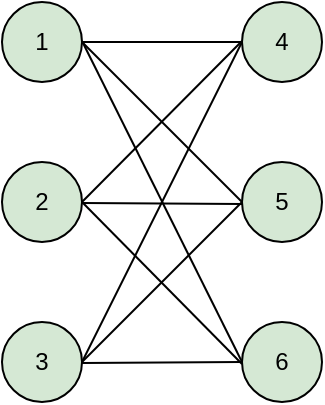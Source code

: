 <mxfile version="13.1.3" type="github" pages="11"><diagram id="ge9UZH23oCQKxEKieGzn" name="Page-1"><mxGraphModel dx="824" dy="476" grid="0" gridSize="10" guides="1" tooltips="1" connect="1" arrows="1" fold="1" page="1" pageScale="1" pageWidth="827" pageHeight="1169" math="0" shadow="0"><root><mxCell id="0"/><mxCell id="1" parent="0"/><mxCell id="XKs_4qRQsN1Vn36qn-0B-1" value="1" style="ellipse;whiteSpace=wrap;html=1;aspect=fixed;fillColor=#D5E8D4;" vertex="1" parent="1"><mxGeometry x="240" y="120" width="40" height="40" as="geometry"/></mxCell><mxCell id="XKs_4qRQsN1Vn36qn-0B-3" value="6" style="ellipse;whiteSpace=wrap;html=1;aspect=fixed;fillColor=#D5E8D4;" vertex="1" parent="1"><mxGeometry x="360" y="280" width="40" height="40" as="geometry"/></mxCell><mxCell id="XKs_4qRQsN1Vn36qn-0B-4" value="5" style="ellipse;whiteSpace=wrap;html=1;aspect=fixed;fillColor=#D5E8D4;" vertex="1" parent="1"><mxGeometry x="360" y="200" width="40" height="40" as="geometry"/></mxCell><mxCell id="XKs_4qRQsN1Vn36qn-0B-5" value="4" style="ellipse;whiteSpace=wrap;html=1;aspect=fixed;fillColor=#D5E8D4;" vertex="1" parent="1"><mxGeometry x="360" y="120" width="40" height="40" as="geometry"/></mxCell><mxCell id="XKs_4qRQsN1Vn36qn-0B-6" value="3" style="ellipse;whiteSpace=wrap;html=1;aspect=fixed;fillColor=#D5E8D4;" vertex="1" parent="1"><mxGeometry x="240" y="280" width="40" height="40" as="geometry"/></mxCell><mxCell id="XKs_4qRQsN1Vn36qn-0B-7" value="2" style="ellipse;whiteSpace=wrap;html=1;aspect=fixed;fillColor=#D5E8D4;" vertex="1" parent="1"><mxGeometry x="240" y="200" width="40" height="40" as="geometry"/></mxCell><mxCell id="XKs_4qRQsN1Vn36qn-0B-8" value="" style="endArrow=none;html=1;exitX=1;exitY=0.5;exitDx=0;exitDy=0;entryX=0;entryY=0.5;entryDx=0;entryDy=0;" edge="1" parent="1" source="XKs_4qRQsN1Vn36qn-0B-1" target="XKs_4qRQsN1Vn36qn-0B-5"><mxGeometry width="50" height="50" relative="1" as="geometry"><mxPoint x="380" y="250" as="sourcePoint"/><mxPoint x="430" y="200" as="targetPoint"/></mxGeometry></mxCell><mxCell id="XKs_4qRQsN1Vn36qn-0B-9" value="" style="endArrow=none;html=1;exitX=1;exitY=0.5;exitDx=0;exitDy=0;entryX=0;entryY=0.5;entryDx=0;entryDy=0;" edge="1" parent="1" source="XKs_4qRQsN1Vn36qn-0B-1" target="XKs_4qRQsN1Vn36qn-0B-4"><mxGeometry width="50" height="50" relative="1" as="geometry"><mxPoint x="290" y="150" as="sourcePoint"/><mxPoint x="370" y="150" as="targetPoint"/></mxGeometry></mxCell><mxCell id="XKs_4qRQsN1Vn36qn-0B-10" value="" style="endArrow=none;html=1;exitX=1;exitY=0.5;exitDx=0;exitDy=0;entryX=0;entryY=0.5;entryDx=0;entryDy=0;" edge="1" parent="1" target="XKs_4qRQsN1Vn36qn-0B-3"><mxGeometry width="50" height="50" relative="1" as="geometry"><mxPoint x="280" y="139.5" as="sourcePoint"/><mxPoint x="360" y="139.5" as="targetPoint"/></mxGeometry></mxCell><mxCell id="XKs_4qRQsN1Vn36qn-0B-11" value="" style="endArrow=none;html=1;exitX=1;exitY=0.5;exitDx=0;exitDy=0;entryX=0;entryY=0.5;entryDx=0;entryDy=0;" edge="1" parent="1" source="XKs_4qRQsN1Vn36qn-0B-7"><mxGeometry width="50" height="50" relative="1" as="geometry"><mxPoint x="280" y="139.5" as="sourcePoint"/><mxPoint x="360" y="139.5" as="targetPoint"/></mxGeometry></mxCell><mxCell id="XKs_4qRQsN1Vn36qn-0B-12" value="" style="endArrow=none;html=1;exitX=1;exitY=0.5;exitDx=0;exitDy=0;" edge="1" parent="1" source="XKs_4qRQsN1Vn36qn-0B-6"><mxGeometry width="50" height="50" relative="1" as="geometry"><mxPoint x="290" y="230" as="sourcePoint"/><mxPoint x="360" y="140" as="targetPoint"/></mxGeometry></mxCell><mxCell id="XKs_4qRQsN1Vn36qn-0B-13" value="" style="endArrow=none;html=1;exitX=1;exitY=0.5;exitDx=0;exitDy=0;" edge="1" parent="1"><mxGeometry width="50" height="50" relative="1" as="geometry"><mxPoint x="280" y="220.5" as="sourcePoint"/><mxPoint x="360" y="221" as="targetPoint"/></mxGeometry></mxCell><mxCell id="XKs_4qRQsN1Vn36qn-0B-14" value="" style="endArrow=none;html=1;exitX=1;exitY=0.5;exitDx=0;exitDy=0;entryX=0;entryY=0.5;entryDx=0;entryDy=0;" edge="1" parent="1" target="XKs_4qRQsN1Vn36qn-0B-3"><mxGeometry width="50" height="50" relative="1" as="geometry"><mxPoint x="280" y="300.5" as="sourcePoint"/><mxPoint x="360" y="220" as="targetPoint"/></mxGeometry></mxCell><mxCell id="XKs_4qRQsN1Vn36qn-0B-15" value="" style="endArrow=none;html=1;entryX=0;entryY=0.5;entryDx=0;entryDy=0;" edge="1" parent="1"><mxGeometry width="50" height="50" relative="1" as="geometry"><mxPoint x="360" y="301" as="sourcePoint"/><mxPoint x="280" y="220" as="targetPoint"/></mxGeometry></mxCell><mxCell id="XKs_4qRQsN1Vn36qn-0B-16" value="" style="endArrow=none;html=1;entryX=0;entryY=0.5;entryDx=0;entryDy=0;" edge="1" parent="1" target="XKs_4qRQsN1Vn36qn-0B-4"><mxGeometry width="50" height="50" relative="1" as="geometry"><mxPoint x="280" y="300" as="sourcePoint"/><mxPoint x="410" y="189.5" as="targetPoint"/></mxGeometry></mxCell></root></mxGraphModel></diagram><diagram id="y2ZulJi8P67Vh18_bD2c" name="Page-2"><mxGraphModel dx="824" dy="427" grid="0" gridSize="10" guides="1" tooltips="1" connect="1" arrows="1" fold="1" page="1" pageScale="1" pageWidth="827" pageHeight="1169" math="0" shadow="0"><root><mxCell id="UbiQ3JO1Ee3JRxKyv0zH-0"/><mxCell id="UbiQ3JO1Ee3JRxKyv0zH-1" parent="UbiQ3JO1Ee3JRxKyv0zH-0"/><mxCell id="UbiQ3JO1Ee3JRxKyv0zH-2" value="1" style="ellipse;whiteSpace=wrap;html=1;aspect=fixed;fillColor=#D5E8D4;" vertex="1" parent="UbiQ3JO1Ee3JRxKyv0zH-1"><mxGeometry x="280" y="160" width="40" height="40" as="geometry"/></mxCell><mxCell id="UbiQ3JO1Ee3JRxKyv0zH-3" value="4" style="ellipse;whiteSpace=wrap;html=1;aspect=fixed;fillColor=#D5E8D4;" vertex="1" parent="UbiQ3JO1Ee3JRxKyv0zH-1"><mxGeometry x="280" y="280" width="40" height="41" as="geometry"/></mxCell><mxCell id="UbiQ3JO1Ee3JRxKyv0zH-4" value="3" style="ellipse;whiteSpace=wrap;html=1;aspect=fixed;fillColor=#D5E8D4;" vertex="1" parent="UbiQ3JO1Ee3JRxKyv0zH-1"><mxGeometry x="440" y="280" width="40" height="40" as="geometry"/></mxCell><mxCell id="UbiQ3JO1Ee3JRxKyv0zH-5" value="2" style="ellipse;whiteSpace=wrap;html=1;aspect=fixed;fillColor=#D5E8D4;" vertex="1" parent="UbiQ3JO1Ee3JRxKyv0zH-1"><mxGeometry x="440" y="160" width="40" height="40" as="geometry"/></mxCell><mxCell id="UbiQ3JO1Ee3JRxKyv0zH-6" value="" style="endArrow=none;html=1;exitX=0.5;exitY=0;exitDx=0;exitDy=0;entryX=0.5;entryY=1;entryDx=0;entryDy=0;" edge="1" parent="UbiQ3JO1Ee3JRxKyv0zH-1" source="UbiQ3JO1Ee3JRxKyv0zH-4" target="UbiQ3JO1Ee3JRxKyv0zH-5"><mxGeometry width="50" height="50" relative="1" as="geometry"><mxPoint x="380" y="250" as="sourcePoint"/><mxPoint x="430" y="200" as="targetPoint"/></mxGeometry></mxCell><mxCell id="UbiQ3JO1Ee3JRxKyv0zH-7" value="" style="endArrow=none;html=1;exitX=0;exitY=0.5;exitDx=0;exitDy=0;entryX=0.5;entryY=1;entryDx=0;entryDy=0;" edge="1" parent="UbiQ3JO1Ee3JRxKyv0zH-1" source="UbiQ3JO1Ee3JRxKyv0zH-5"><mxGeometry width="50" height="50" relative="1" as="geometry"><mxPoint x="319" y="240" as="sourcePoint"/><mxPoint x="319" y="180" as="targetPoint"/></mxGeometry></mxCell><mxCell id="UbiQ3JO1Ee3JRxKyv0zH-8" value="" style="endArrow=none;html=1;exitX=0.5;exitY=0;exitDx=0;exitDy=0;entryX=0.5;entryY=1;entryDx=0;entryDy=0;" edge="1" parent="UbiQ3JO1Ee3JRxKyv0zH-1" source="UbiQ3JO1Ee3JRxKyv0zH-3"><mxGeometry width="50" height="50" relative="1" as="geometry"><mxPoint x="299.5" y="260" as="sourcePoint"/><mxPoint x="299.5" y="200" as="targetPoint"/></mxGeometry></mxCell><mxCell id="UbiQ3JO1Ee3JRxKyv0zH-9" value="" style="endArrow=none;html=1;exitX=0;exitY=0.5;exitDx=0;exitDy=0;entryX=1;entryY=0.5;entryDx=0;entryDy=0;" edge="1" parent="UbiQ3JO1Ee3JRxKyv0zH-1" source="UbiQ3JO1Ee3JRxKyv0zH-4" target="UbiQ3JO1Ee3JRxKyv0zH-3"><mxGeometry width="50" height="50" relative="1" as="geometry"><mxPoint x="320" y="330" as="sourcePoint"/><mxPoint x="320" y="270" as="targetPoint"/></mxGeometry></mxCell><mxCell id="UbiQ3JO1Ee3JRxKyv0zH-12" value="5" style="ellipse;whiteSpace=wrap;html=1;aspect=fixed;fillColor=#D5E8D4;" vertex="1" parent="UbiQ3JO1Ee3JRxKyv0zH-1"><mxGeometry x="360" y="220" width="40" height="40" as="geometry"/></mxCell><mxCell id="UbiQ3JO1Ee3JRxKyv0zH-13" value="" style="endArrow=none;html=1;exitX=0;exitY=0;exitDx=0;exitDy=0;entryX=1;entryY=1;entryDx=0;entryDy=0;" edge="1" parent="UbiQ3JO1Ee3JRxKyv0zH-1" source="UbiQ3JO1Ee3JRxKyv0zH-4" target="UbiQ3JO1Ee3JRxKyv0zH-12"><mxGeometry width="50" height="50" relative="1" as="geometry"><mxPoint x="420.5" y="340" as="sourcePoint"/><mxPoint x="420" y="260" as="targetPoint"/></mxGeometry></mxCell><mxCell id="UbiQ3JO1Ee3JRxKyv0zH-14" value="" style="endArrow=none;html=1;entryX=0;entryY=1;entryDx=0;entryDy=0;exitX=1;exitY=0;exitDx=0;exitDy=0;" edge="1" parent="UbiQ3JO1Ee3JRxKyv0zH-1" source="UbiQ3JO1Ee3JRxKyv0zH-3" target="UbiQ3JO1Ee3JRxKyv0zH-12"><mxGeometry width="50" height="50" relative="1" as="geometry"><mxPoint x="340" y="301" as="sourcePoint"/><mxPoint x="360" y="290" as="targetPoint"/></mxGeometry></mxCell><mxCell id="UbiQ3JO1Ee3JRxKyv0zH-15" value="" style="endArrow=none;html=1;exitX=1;exitY=0;exitDx=0;exitDy=0;entryX=0;entryY=1;entryDx=0;entryDy=0;" edge="1" parent="UbiQ3JO1Ee3JRxKyv0zH-1" source="UbiQ3JO1Ee3JRxKyv0zH-12" target="UbiQ3JO1Ee3JRxKyv0zH-5"><mxGeometry width="50" height="50" relative="1" as="geometry"><mxPoint x="388.456" y="220.004" as="sourcePoint"/><mxPoint x="439.998" y="187.962" as="targetPoint"/></mxGeometry></mxCell></root></mxGraphModel></diagram><diagram id="jfx-JG7y1E0jGKIR0rG_" name="Page-3"><mxGraphModel dx="824" dy="427" grid="0" gridSize="10" guides="1" tooltips="1" connect="1" arrows="1" fold="1" page="1" pageScale="1" pageWidth="827" pageHeight="1169" math="0" shadow="0"><root><mxCell id="jyjaO3QecvMHb6C65J8E-0"/><mxCell id="jyjaO3QecvMHb6C65J8E-1" parent="jyjaO3QecvMHb6C65J8E-0"/><mxCell id="jyjaO3QecvMHb6C65J8E-2" value="2" style="ellipse;whiteSpace=wrap;html=1;aspect=fixed;fillColor=#D5E8D4;" vertex="1" parent="jyjaO3QecvMHb6C65J8E-1"><mxGeometry x="240" y="120" width="40" height="40" as="geometry"/></mxCell><mxCell id="jyjaO3QecvMHb6C65J8E-3" value="1" style="ellipse;whiteSpace=wrap;html=1;aspect=fixed;fillColor=#D5E8D4;" vertex="1" parent="jyjaO3QecvMHb6C65J8E-1"><mxGeometry x="140" y="200" width="40" height="40" as="geometry"/></mxCell><mxCell id="jyjaO3QecvMHb6C65J8E-4" value="3" style="ellipse;whiteSpace=wrap;html=1;aspect=fixed;fillColor=#D5E8D4;" vertex="1" parent="jyjaO3QecvMHb6C65J8E-1"><mxGeometry x="380" y="120" width="40" height="40" as="geometry"/></mxCell><mxCell id="jyjaO3QecvMHb6C65J8E-5" value="4" style="ellipse;whiteSpace=wrap;html=1;aspect=fixed;fillColor=#D5E8D4;" vertex="1" parent="jyjaO3QecvMHb6C65J8E-1"><mxGeometry x="480" y="200" width="40" height="40" as="geometry"/></mxCell><mxCell id="jyjaO3QecvMHb6C65J8E-6" value="5" style="ellipse;whiteSpace=wrap;html=1;aspect=fixed;fillColor=#D5E8D4;" vertex="1" parent="jyjaO3QecvMHb6C65J8E-1"><mxGeometry x="380" y="280" width="40" height="40" as="geometry"/></mxCell><mxCell id="jyjaO3QecvMHb6C65J8E-7" value="6" style="ellipse;whiteSpace=wrap;html=1;aspect=fixed;fillColor=#D5E8D4;" vertex="1" parent="jyjaO3QecvMHb6C65J8E-1"><mxGeometry x="240" y="280" width="40" height="40" as="geometry"/></mxCell><mxCell id="jyjaO3QecvMHb6C65J8E-9" value="" style="endArrow=none;html=1;entryX=0;entryY=1;entryDx=0;entryDy=0;exitX=1;exitY=0.5;exitDx=0;exitDy=0;" edge="1" parent="jyjaO3QecvMHb6C65J8E-1" source="jyjaO3QecvMHb6C65J8E-3" target="jyjaO3QecvMHb6C65J8E-2"><mxGeometry width="50" height="50" relative="1" as="geometry"><mxPoint x="190" y="210" as="sourcePoint"/><mxPoint x="430" y="200" as="targetPoint"/></mxGeometry></mxCell><mxCell id="jyjaO3QecvMHb6C65J8E-10" value="" style="endArrow=none;html=1;exitX=1;exitY=0;exitDx=0;exitDy=0;entryX=0;entryY=0.5;entryDx=0;entryDy=0;" edge="1" parent="jyjaO3QecvMHb6C65J8E-1" source="jyjaO3QecvMHb6C65J8E-6" target="jyjaO3QecvMHb6C65J8E-5"><mxGeometry width="50" height="50" relative="1" as="geometry"><mxPoint x="420" y="234" as="sourcePoint"/><mxPoint x="450" y="228" as="targetPoint"/></mxGeometry></mxCell><mxCell id="jyjaO3QecvMHb6C65J8E-11" value="" style="endArrow=none;html=1;exitX=1;exitY=0.5;exitDx=0;exitDy=0;entryX=0;entryY=0.5;entryDx=0;entryDy=0;" edge="1" parent="jyjaO3QecvMHb6C65J8E-1" source="jyjaO3QecvMHb6C65J8E-3" target="jyjaO3QecvMHb6C65J8E-6"><mxGeometry width="50" height="50" relative="1" as="geometry"><mxPoint x="194.142" y="225.858" as="sourcePoint"/><mxPoint x="265.858" y="174.142" as="targetPoint"/></mxGeometry></mxCell><mxCell id="jyjaO3QecvMHb6C65J8E-12" value="" style="endArrow=none;html=1;exitX=1;exitY=0.5;exitDx=0;exitDy=0;entryX=0;entryY=0.5;entryDx=0;entryDy=0;" edge="1" parent="jyjaO3QecvMHb6C65J8E-1" source="jyjaO3QecvMHb6C65J8E-3" target="jyjaO3QecvMHb6C65J8E-4"><mxGeometry width="50" height="50" relative="1" as="geometry"><mxPoint x="204.142" y="235.858" as="sourcePoint"/><mxPoint x="275.858" y="184.142" as="targetPoint"/></mxGeometry></mxCell><mxCell id="jyjaO3QecvMHb6C65J8E-13" value="" style="endArrow=none;html=1;exitX=1;exitY=0.5;exitDx=0;exitDy=0;entryX=0;entryY=0;entryDx=0;entryDy=0;curved=1;" edge="1" parent="jyjaO3QecvMHb6C65J8E-1" source="jyjaO3QecvMHb6C65J8E-3" target="jyjaO3QecvMHb6C65J8E-7"><mxGeometry width="50" height="50" relative="1" as="geometry"><mxPoint x="190" y="230" as="sourcePoint"/><mxPoint x="390" y="310" as="targetPoint"/></mxGeometry></mxCell><mxCell id="jyjaO3QecvMHb6C65J8E-14" value="" style="endArrow=none;html=1;exitX=1;exitY=0.5;exitDx=0;exitDy=0;entryX=0;entryY=0.5;entryDx=0;entryDy=0;" edge="1" parent="jyjaO3QecvMHb6C65J8E-1" source="jyjaO3QecvMHb6C65J8E-2" target="jyjaO3QecvMHb6C65J8E-4"><mxGeometry width="50" height="50" relative="1" as="geometry"><mxPoint x="200" y="240" as="sourcePoint"/><mxPoint x="400" y="320" as="targetPoint"/></mxGeometry></mxCell><mxCell id="jyjaO3QecvMHb6C65J8E-15" value="" style="endArrow=none;html=1;exitX=1;exitY=0.5;exitDx=0;exitDy=0;entryX=0;entryY=0.5;entryDx=0;entryDy=0;" edge="1" parent="jyjaO3QecvMHb6C65J8E-1"><mxGeometry width="50" height="50" relative="1" as="geometry"><mxPoint x="280" y="299.5" as="sourcePoint"/><mxPoint x="380" y="299.5" as="targetPoint"/></mxGeometry></mxCell><mxCell id="jyjaO3QecvMHb6C65J8E-16" value="" style="endArrow=none;html=1;exitX=1;exitY=1;exitDx=0;exitDy=0;" edge="1" parent="jyjaO3QecvMHb6C65J8E-1" source="jyjaO3QecvMHb6C65J8E-4"><mxGeometry width="50" height="50" relative="1" as="geometry"><mxPoint x="410" y="240" as="sourcePoint"/><mxPoint x="480" y="220" as="targetPoint"/></mxGeometry></mxCell></root></mxGraphModel></diagram><diagram id="6rlChFnlff64bFwMs2Or" name="Page-4"><mxGraphModel dx="824" dy="427" grid="0" gridSize="10" guides="1" tooltips="1" connect="1" arrows="1" fold="1" page="1" pageScale="1" pageWidth="827" pageHeight="1169" math="0" shadow="0"><root><mxCell id="4b6pl3_dtxkzbVSp6Xm8-0"/><mxCell id="4b6pl3_dtxkzbVSp6Xm8-1" parent="4b6pl3_dtxkzbVSp6Xm8-0"/><mxCell id="QFk4V04z_aFbEQYakA1u-0" value="1" style="ellipse;whiteSpace=wrap;html=1;aspect=fixed;fillColor=#D5E8D4;" vertex="1" parent="4b6pl3_dtxkzbVSp6Xm8-1"><mxGeometry x="240" y="160" width="40" height="40" as="geometry"/></mxCell><mxCell id="QFk4V04z_aFbEQYakA1u-1" value="4" style="ellipse;whiteSpace=wrap;html=1;aspect=fixed;fillColor=#D5E8D4;" vertex="1" parent="4b6pl3_dtxkzbVSp6Xm8-1"><mxGeometry x="400" y="320" width="40" height="40" as="geometry"/></mxCell><mxCell id="QFk4V04z_aFbEQYakA1u-2" value="3" style="ellipse;whiteSpace=wrap;html=1;aspect=fixed;fillColor=#D5E8D4;" vertex="1" parent="4b6pl3_dtxkzbVSp6Xm8-1"><mxGeometry x="540" y="240" width="40" height="40" as="geometry"/></mxCell><mxCell id="QFk4V04z_aFbEQYakA1u-3" value="2" style="ellipse;whiteSpace=wrap;html=1;aspect=fixed;fillColor=#D5E8D4;" vertex="1" parent="4b6pl3_dtxkzbVSp6Xm8-1"><mxGeometry x="400" y="80" width="40" height="40" as="geometry"/></mxCell><mxCell id="QFk4V04z_aFbEQYakA1u-4" value="5" style="ellipse;whiteSpace=wrap;html=1;aspect=fixed;fillColor=#D5E8D4;" vertex="1" parent="4b6pl3_dtxkzbVSp6Xm8-1"><mxGeometry x="240" y="320" width="40" height="40" as="geometry"/></mxCell><mxCell id="QFk4V04z_aFbEQYakA1u-5" value="6" style="ellipse;whiteSpace=wrap;html=1;aspect=fixed;fillColor=#D5E8D4;" vertex="1" parent="4b6pl3_dtxkzbVSp6Xm8-1"><mxGeometry x="240" y="240" width="40" height="40" as="geometry"/></mxCell><mxCell id="QFk4V04z_aFbEQYakA1u-6" value="" style="endArrow=none;html=1;strokeWidth=1;exitX=1;exitY=0;exitDx=0;exitDy=0;entryX=0;entryY=0.5;entryDx=0;entryDy=0;" edge="1" parent="4b6pl3_dtxkzbVSp6Xm8-1" source="QFk4V04z_aFbEQYakA1u-0" target="QFk4V04z_aFbEQYakA1u-3"><mxGeometry width="50" height="50" relative="1" as="geometry"><mxPoint x="380" y="270" as="sourcePoint"/><mxPoint x="430" y="220" as="targetPoint"/></mxGeometry></mxCell><mxCell id="QFk4V04z_aFbEQYakA1u-7" value="" style="endArrow=none;html=1;strokeWidth=1;exitX=0.5;exitY=0;exitDx=0;exitDy=0;entryX=0.5;entryY=1;entryDx=0;entryDy=0;" edge="1" parent="4b6pl3_dtxkzbVSp6Xm8-1" source="QFk4V04z_aFbEQYakA1u-5" target="QFk4V04z_aFbEQYakA1u-0"><mxGeometry width="50" height="50" relative="1" as="geometry"><mxPoint x="270.002" y="225.858" as="sourcePoint"/><mxPoint x="395.86" y="160" as="targetPoint"/></mxGeometry></mxCell><mxCell id="QFk4V04z_aFbEQYakA1u-8" value="" style="endArrow=none;html=1;strokeWidth=1;exitX=1;exitY=0.5;exitDx=0;exitDy=0;entryX=0;entryY=0;entryDx=0;entryDy=0;" edge="1" parent="4b6pl3_dtxkzbVSp6Xm8-1" source="QFk4V04z_aFbEQYakA1u-5" target="QFk4V04z_aFbEQYakA1u-1"><mxGeometry width="50" height="50" relative="1" as="geometry"><mxPoint x="260.002" y="265.858" as="sourcePoint"/><mxPoint x="385.86" y="200" as="targetPoint"/></mxGeometry></mxCell><mxCell id="QFk4V04z_aFbEQYakA1u-9" value="" style="endArrow=none;html=1;strokeWidth=1;entryX=0;entryY=0.5;entryDx=0;entryDy=0;" edge="1" parent="4b6pl3_dtxkzbVSp6Xm8-1" target="QFk4V04z_aFbEQYakA1u-2"><mxGeometry width="50" height="50" relative="1" as="geometry"><mxPoint x="280" y="260" as="sourcePoint"/><mxPoint x="395.86" y="190" as="targetPoint"/></mxGeometry></mxCell><mxCell id="QFk4V04z_aFbEQYakA1u-10" value="" style="endArrow=none;html=1;strokeWidth=1;exitX=1;exitY=0.5;exitDx=0;exitDy=0;entryX=0;entryY=1;entryDx=0;entryDy=0;" edge="1" parent="4b6pl3_dtxkzbVSp6Xm8-1" source="QFk4V04z_aFbEQYakA1u-1" target="QFk4V04z_aFbEQYakA1u-2"><mxGeometry width="50" height="50" relative="1" as="geometry"><mxPoint x="390.002" y="319.998" as="sourcePoint"/><mxPoint x="515.86" y="254.14" as="targetPoint"/></mxGeometry></mxCell><mxCell id="QFk4V04z_aFbEQYakA1u-11" value="" style="endArrow=none;html=1;strokeWidth=1;exitX=0;exitY=0;exitDx=0;exitDy=0;entryX=1;entryY=0.5;entryDx=0;entryDy=0;" edge="1" parent="4b6pl3_dtxkzbVSp6Xm8-1" source="QFk4V04z_aFbEQYakA1u-2" target="QFk4V04z_aFbEQYakA1u-3"><mxGeometry width="50" height="50" relative="1" as="geometry"><mxPoint x="324.142" y="215.858" as="sourcePoint"/><mxPoint x="450" y="150" as="targetPoint"/></mxGeometry></mxCell><mxCell id="QFk4V04z_aFbEQYakA1u-12" value="" style="endArrow=none;html=1;strokeWidth=1;exitX=1;exitY=0.5;exitDx=0;exitDy=0;entryX=0;entryY=0.5;entryDx=0;entryDy=0;" edge="1" parent="4b6pl3_dtxkzbVSp6Xm8-1" source="QFk4V04z_aFbEQYakA1u-4" target="QFk4V04z_aFbEQYakA1u-1"><mxGeometry width="50" height="50" relative="1" as="geometry"><mxPoint x="334.142" y="225.858" as="sourcePoint"/><mxPoint x="460" y="160" as="targetPoint"/></mxGeometry></mxCell><mxCell id="jNClJW8QIyzaD7RN0ISb-0" value="" style="endArrow=none;html=1;strokeWidth=1;exitX=0.5;exitY=0;exitDx=0;exitDy=0;" edge="1" parent="4b6pl3_dtxkzbVSp6Xm8-1" source="QFk4V04z_aFbEQYakA1u-4"><mxGeometry width="50" height="50" relative="1" as="geometry"><mxPoint x="270" y="250" as="sourcePoint"/><mxPoint x="260" y="280" as="targetPoint"/></mxGeometry></mxCell><mxCell id="jNClJW8QIyzaD7RN0ISb-1" value="" style="endArrow=none;html=1;strokeWidth=1;entryX=1;entryY=0.5;entryDx=0;entryDy=0;" edge="1" parent="4b6pl3_dtxkzbVSp6Xm8-1" target="QFk4V04z_aFbEQYakA1u-0"><mxGeometry width="50" height="50" relative="1" as="geometry"><mxPoint x="540" y="260" as="sourcePoint"/><mxPoint x="280" y="220" as="targetPoint"/></mxGeometry></mxCell><mxCell id="jNClJW8QIyzaD7RN0ISb-2" value="" style="endArrow=none;html=1;strokeWidth=1;exitX=0.5;exitY=0;exitDx=0;exitDy=0;entryX=0.5;entryY=1;entryDx=0;entryDy=0;" edge="1" parent="4b6pl3_dtxkzbVSp6Xm8-1" source="QFk4V04z_aFbEQYakA1u-1" target="QFk4V04z_aFbEQYakA1u-3"><mxGeometry width="50" height="50" relative="1" as="geometry"><mxPoint x="290" y="270" as="sourcePoint"/><mxPoint x="290" y="230" as="targetPoint"/></mxGeometry></mxCell></root></mxGraphModel></diagram><diagram id="jVCRsdg_EPAxsSbdYXcE" name="Page-5"><mxGraphModel dx="824" dy="427" grid="0" gridSize="10" guides="1" tooltips="1" connect="1" arrows="1" fold="1" page="1" pageScale="1" pageWidth="827" pageHeight="1169" math="0" shadow="0"><root><mxCell id="9fVRZ6iJObo-SUtukFun-0"/><mxCell id="9fVRZ6iJObo-SUtukFun-1" parent="9fVRZ6iJObo-SUtukFun-0"/><mxCell id="9fVRZ6iJObo-SUtukFun-2" value="6" style="ellipse;whiteSpace=wrap;html=1;aspect=fixed;fillColor=#D5E8D4;" vertex="1" parent="9fVRZ6iJObo-SUtukFun-1"><mxGeometry x="380" y="120" width="40" height="40" as="geometry"/></mxCell><mxCell id="9fVRZ6iJObo-SUtukFun-3" value="10" style="ellipse;whiteSpace=wrap;html=1;aspect=fixed;fillColor=#D5E8D4;" vertex="1" parent="9fVRZ6iJObo-SUtukFun-1"><mxGeometry x="280" y="190" width="40" height="40" as="geometry"/></mxCell><mxCell id="9fVRZ6iJObo-SUtukFun-4" value="7" style="ellipse;whiteSpace=wrap;html=1;aspect=fixed;fillColor=#D5E8D4;" vertex="1" parent="9fVRZ6iJObo-SUtukFun-1"><mxGeometry x="480" y="190" width="40" height="40" as="geometry"/></mxCell><mxCell id="9fVRZ6iJObo-SUtukFun-5" value="8" style="ellipse;whiteSpace=wrap;html=1;aspect=fixed;fillColor=#D5E8D4;" vertex="1" parent="9fVRZ6iJObo-SUtukFun-1"><mxGeometry x="440" y="280" width="40" height="40" as="geometry"/></mxCell><mxCell id="9fVRZ6iJObo-SUtukFun-6" value="9" style="ellipse;whiteSpace=wrap;html=1;aspect=fixed;fillColor=#D5E8D4;" vertex="1" parent="9fVRZ6iJObo-SUtukFun-1"><mxGeometry x="320" y="280" width="40" height="40" as="geometry"/></mxCell><mxCell id="9fVRZ6iJObo-SUtukFun-7" value="3" style="ellipse;whiteSpace=wrap;html=1;aspect=fixed;fillColor=#D5E8D4;" vertex="1" parent="9fVRZ6iJObo-SUtukFun-1"><mxGeometry x="520" y="360" width="40" height="40" as="geometry"/></mxCell><mxCell id="9fVRZ6iJObo-SUtukFun-8" value="4" style="ellipse;whiteSpace=wrap;html=1;aspect=fixed;fillColor=#D5E8D4;" vertex="1" parent="9fVRZ6iJObo-SUtukFun-1"><mxGeometry x="240" y="360" width="40" height="40" as="geometry"/></mxCell><mxCell id="9fVRZ6iJObo-SUtukFun-9" value="5" style="ellipse;whiteSpace=wrap;html=1;aspect=fixed;fillColor=#D5E8D4;" vertex="1" parent="9fVRZ6iJObo-SUtukFun-1"><mxGeometry x="160" y="160" width="40" height="40" as="geometry"/></mxCell><mxCell id="9fVRZ6iJObo-SUtukFun-10" value="2" style="ellipse;whiteSpace=wrap;html=1;aspect=fixed;fillColor=#D5E8D4;" vertex="1" parent="9fVRZ6iJObo-SUtukFun-1"><mxGeometry x="600" y="160" width="40" height="40" as="geometry"/></mxCell><mxCell id="9fVRZ6iJObo-SUtukFun-11" value="1" style="ellipse;whiteSpace=wrap;html=1;aspect=fixed;fillColor=#D5E8D4;" vertex="1" parent="9fVRZ6iJObo-SUtukFun-1"><mxGeometry x="380" y="20" width="40" height="40" as="geometry"/></mxCell><mxCell id="9fVRZ6iJObo-SUtukFun-12" value="" style="endArrow=none;html=1;strokeWidth=1;entryX=0.5;entryY=1;entryDx=0;entryDy=0;exitX=0.5;exitY=0;exitDx=0;exitDy=0;" edge="1" parent="9fVRZ6iJObo-SUtukFun-1" source="9fVRZ6iJObo-SUtukFun-6" target="9fVRZ6iJObo-SUtukFun-2"><mxGeometry width="50" height="50" relative="1" as="geometry"><mxPoint x="400" y="250" as="sourcePoint"/><mxPoint x="450" y="200" as="targetPoint"/></mxGeometry></mxCell><mxCell id="9fVRZ6iJObo-SUtukFun-13" value="" style="endArrow=none;html=1;strokeWidth=1;entryX=0.5;entryY=1;entryDx=0;entryDy=0;exitX=0.5;exitY=0;exitDx=0;exitDy=0;" edge="1" parent="9fVRZ6iJObo-SUtukFun-1" source="9fVRZ6iJObo-SUtukFun-5" target="9fVRZ6iJObo-SUtukFun-2"><mxGeometry width="50" height="50" relative="1" as="geometry"><mxPoint x="357" y="292" as="sourcePoint"/><mxPoint x="410" y="170" as="targetPoint"/></mxGeometry></mxCell><mxCell id="9fVRZ6iJObo-SUtukFun-14" value="" style="endArrow=none;html=1;strokeWidth=1;entryX=0.5;entryY=0;entryDx=0;entryDy=0;exitX=1;exitY=0.5;exitDx=0;exitDy=0;" edge="1" parent="9fVRZ6iJObo-SUtukFun-1" source="9fVRZ6iJObo-SUtukFun-3" target="9fVRZ6iJObo-SUtukFun-5"><mxGeometry width="50" height="50" relative="1" as="geometry"><mxPoint x="367" y="302" as="sourcePoint"/><mxPoint x="420" y="180" as="targetPoint"/></mxGeometry></mxCell><mxCell id="9fVRZ6iJObo-SUtukFun-15" value="" style="endArrow=none;html=1;strokeWidth=1;exitX=0;exitY=0.5;exitDx=0;exitDy=0;" edge="1" parent="9fVRZ6iJObo-SUtukFun-1" source="9fVRZ6iJObo-SUtukFun-4"><mxGeometry width="50" height="50" relative="1" as="geometry"><mxPoint x="377" y="312" as="sourcePoint"/><mxPoint x="320" y="210" as="targetPoint"/></mxGeometry></mxCell><mxCell id="9fVRZ6iJObo-SUtukFun-16" value="" style="endArrow=none;html=1;strokeWidth=1;" edge="1" parent="9fVRZ6iJObo-SUtukFun-1"><mxGeometry width="50" height="50" relative="1" as="geometry"><mxPoint x="340" y="280" as="sourcePoint"/><mxPoint x="480" y="210" as="targetPoint"/></mxGeometry></mxCell><mxCell id="9fVRZ6iJObo-SUtukFun-17" value="" style="endArrow=none;html=1;strokeWidth=1;entryX=1;entryY=0.5;entryDx=0;entryDy=0;exitX=0;exitY=0.5;exitDx=0;exitDy=0;" edge="1" parent="9fVRZ6iJObo-SUtukFun-1" source="9fVRZ6iJObo-SUtukFun-10" target="9fVRZ6iJObo-SUtukFun-4"><mxGeometry width="50" height="50" relative="1" as="geometry"><mxPoint x="397" y="332" as="sourcePoint"/><mxPoint x="450" y="210" as="targetPoint"/></mxGeometry></mxCell><mxCell id="9fVRZ6iJObo-SUtukFun-18" value="" style="endArrow=none;html=1;strokeWidth=1;entryX=1;entryY=1;entryDx=0;entryDy=0;exitX=0;exitY=0;exitDx=0;exitDy=0;" edge="1" parent="9fVRZ6iJObo-SUtukFun-1" source="9fVRZ6iJObo-SUtukFun-7" target="9fVRZ6iJObo-SUtukFun-5"><mxGeometry width="50" height="50" relative="1" as="geometry"><mxPoint x="610" y="190" as="sourcePoint"/><mxPoint x="530" y="220" as="targetPoint"/></mxGeometry></mxCell><mxCell id="9fVRZ6iJObo-SUtukFun-19" value="" style="endArrow=none;html=1;strokeWidth=1;entryX=0;entryY=1;entryDx=0;entryDy=0;exitX=1;exitY=0;exitDx=0;exitDy=0;" edge="1" parent="9fVRZ6iJObo-SUtukFun-1" source="9fVRZ6iJObo-SUtukFun-8" target="9fVRZ6iJObo-SUtukFun-6"><mxGeometry width="50" height="50" relative="1" as="geometry"><mxPoint x="620" y="200" as="sourcePoint"/><mxPoint x="540" y="230" as="targetPoint"/></mxGeometry></mxCell><mxCell id="9fVRZ6iJObo-SUtukFun-20" value="" style="endArrow=none;html=1;strokeWidth=1;exitX=0.5;exitY=1;exitDx=0;exitDy=0;" edge="1" parent="9fVRZ6iJObo-SUtukFun-1" source="9fVRZ6iJObo-SUtukFun-10"><mxGeometry width="50" height="50" relative="1" as="geometry"><mxPoint x="630" y="210" as="sourcePoint"/><mxPoint x="540" y="360" as="targetPoint"/></mxGeometry></mxCell><mxCell id="9fVRZ6iJObo-SUtukFun-21" value="" style="endArrow=none;html=1;strokeWidth=1;entryX=0;entryY=0.5;entryDx=0;entryDy=0;exitX=1;exitY=0.5;exitDx=0;exitDy=0;" edge="1" parent="9fVRZ6iJObo-SUtukFun-1" source="9fVRZ6iJObo-SUtukFun-8" target="9fVRZ6iJObo-SUtukFun-7"><mxGeometry width="50" height="50" relative="1" as="geometry"><mxPoint x="640" y="220" as="sourcePoint"/><mxPoint x="560" y="250" as="targetPoint"/></mxGeometry></mxCell><mxCell id="9fVRZ6iJObo-SUtukFun-22" value="" style="endArrow=none;html=1;strokeWidth=1;entryX=1;entryY=1;entryDx=0;entryDy=0;exitX=0;exitY=0;exitDx=0;exitDy=0;" edge="1" parent="9fVRZ6iJObo-SUtukFun-1" source="9fVRZ6iJObo-SUtukFun-8" target="9fVRZ6iJObo-SUtukFun-9"><mxGeometry width="50" height="50" relative="1" as="geometry"><mxPoint x="650" y="230" as="sourcePoint"/><mxPoint x="570" y="260" as="targetPoint"/></mxGeometry></mxCell><mxCell id="9fVRZ6iJObo-SUtukFun-23" value="" style="endArrow=none;html=1;strokeWidth=1;entryX=1;entryY=1;entryDx=0;entryDy=0;exitX=0;exitY=0;exitDx=0;exitDy=0;" edge="1" parent="9fVRZ6iJObo-SUtukFun-1" source="9fVRZ6iJObo-SUtukFun-10" target="9fVRZ6iJObo-SUtukFun-11"><mxGeometry width="50" height="50" relative="1" as="geometry"><mxPoint x="660" y="240" as="sourcePoint"/><mxPoint x="580" y="270" as="targetPoint"/></mxGeometry></mxCell><mxCell id="9fVRZ6iJObo-SUtukFun-24" value="" style="endArrow=none;html=1;strokeWidth=1;entryX=0;entryY=1;entryDx=0;entryDy=0;exitX=1;exitY=0;exitDx=0;exitDy=0;" edge="1" parent="9fVRZ6iJObo-SUtukFun-1" source="9fVRZ6iJObo-SUtukFun-9" target="9fVRZ6iJObo-SUtukFun-11"><mxGeometry width="50" height="50" relative="1" as="geometry"><mxPoint x="615.858" y="175.858" as="sourcePoint"/><mxPoint x="424.142" y="64.142" as="targetPoint"/></mxGeometry></mxCell><mxCell id="9fVRZ6iJObo-SUtukFun-25" value="" style="endArrow=none;html=1;strokeWidth=1;exitX=0.5;exitY=0;exitDx=0;exitDy=0;" edge="1" parent="9fVRZ6iJObo-SUtukFun-1" source="9fVRZ6iJObo-SUtukFun-2"><mxGeometry width="50" height="50" relative="1" as="geometry"><mxPoint x="581.718" y="171.718" as="sourcePoint"/><mxPoint x="400" y="60" as="targetPoint"/></mxGeometry></mxCell><mxCell id="9fVRZ6iJObo-SUtukFun-26" value="" style="endArrow=none;html=1;strokeWidth=1;entryX=0;entryY=0.5;entryDx=0;entryDy=0;exitX=1;exitY=0.5;exitDx=0;exitDy=0;" edge="1" parent="9fVRZ6iJObo-SUtukFun-1" source="9fVRZ6iJObo-SUtukFun-9" target="9fVRZ6iJObo-SUtukFun-3"><mxGeometry width="50" height="50" relative="1" as="geometry"><mxPoint x="250" y="250" as="sourcePoint"/><mxPoint x="444.142" y="84.142" as="targetPoint"/></mxGeometry></mxCell></root></mxGraphModel></diagram><diagram id="u81wH_sdgMfiL3-OTmFe" name="Page-6"><mxGraphModel dx="824" dy="427" grid="0" gridSize="10" guides="1" tooltips="1" connect="1" arrows="1" fold="1" page="1" pageScale="1" pageWidth="827" pageHeight="1169" math="0" shadow="0"><root><mxCell id="9pWLZzQ8lnmtG03yfIkF-0"/><mxCell id="9pWLZzQ8lnmtG03yfIkF-1" parent="9pWLZzQ8lnmtG03yfIkF-0"/><mxCell id="6ixY3NNBUxom1M2w0YE0-0" value="1" style="ellipse;whiteSpace=wrap;html=1;aspect=fixed;fillColor=#D5E8D4;" vertex="1" parent="9pWLZzQ8lnmtG03yfIkF-1"><mxGeometry x="420" y="40" width="40" height="40" as="geometry"/></mxCell><mxCell id="6ixY3NNBUxom1M2w0YE0-1" value="7" style="ellipse;whiteSpace=wrap;html=1;aspect=fixed;fillColor=#D5E8D4;" vertex="1" parent="9pWLZzQ8lnmtG03yfIkF-1"><mxGeometry x="460" y="160" width="40" height="40" as="geometry"/></mxCell><mxCell id="6ixY3NNBUxom1M2w0YE0-2" value="6" style="ellipse;whiteSpace=wrap;html=1;aspect=fixed;fillColor=#D5E8D4;" vertex="1" parent="9pWLZzQ8lnmtG03yfIkF-1"><mxGeometry x="380" y="160" width="40" height="40" as="geometry"/></mxCell><mxCell id="6ixY3NNBUxom1M2w0YE0-3" value="3" style="ellipse;whiteSpace=wrap;html=1;aspect=fixed;fillColor=#D5E8D4;" vertex="1" parent="9pWLZzQ8lnmtG03yfIkF-1"><mxGeometry x="480" y="280" width="40" height="40" as="geometry"/></mxCell><mxCell id="6ixY3NNBUxom1M2w0YE0-4" value="4" style="ellipse;whiteSpace=wrap;html=1;aspect=fixed;fillColor=#D5E8D4;" vertex="1" parent="9pWLZzQ8lnmtG03yfIkF-1"><mxGeometry x="360" y="280" width="40" height="40" as="geometry"/></mxCell><mxCell id="6ixY3NNBUxom1M2w0YE0-5" value="2" style="ellipse;whiteSpace=wrap;html=1;aspect=fixed;fillColor=#D5E8D4;" vertex="1" parent="9pWLZzQ8lnmtG03yfIkF-1"><mxGeometry x="560" y="140" width="40" height="40" as="geometry"/></mxCell><mxCell id="6ixY3NNBUxom1M2w0YE0-6" value="5" style="ellipse;whiteSpace=wrap;html=1;aspect=fixed;fillColor=#D5E8D4;" vertex="1" parent="9pWLZzQ8lnmtG03yfIkF-1"><mxGeometry x="280" y="140" width="40" height="40" as="geometry"/></mxCell><mxCell id="6ixY3NNBUxom1M2w0YE0-10" value="" style="endArrow=none;html=1;strokeWidth=1;entryX=0;entryY=1;entryDx=0;entryDy=0;exitX=1;exitY=0;exitDx=0;exitDy=0;" edge="1" parent="9pWLZzQ8lnmtG03yfIkF-1" source="6ixY3NNBUxom1M2w0YE0-6" target="6ixY3NNBUxom1M2w0YE0-0"><mxGeometry width="50" height="50" relative="1" as="geometry"><mxPoint x="390" y="270" as="sourcePoint"/><mxPoint x="440" y="220" as="targetPoint"/></mxGeometry></mxCell><mxCell id="6ixY3NNBUxom1M2w0YE0-11" value="" style="endArrow=none;html=1;strokeWidth=1;entryX=0;entryY=0.5;entryDx=0;entryDy=0;exitX=1;exitY=0.5;exitDx=0;exitDy=0;" edge="1" parent="9pWLZzQ8lnmtG03yfIkF-1" source="6ixY3NNBUxom1M2w0YE0-4" target="6ixY3NNBUxom1M2w0YE0-3"><mxGeometry width="50" height="50" relative="1" as="geometry"><mxPoint x="420.002" y="295.858" as="sourcePoint"/><mxPoint x="525.86" y="210" as="targetPoint"/></mxGeometry></mxCell><mxCell id="6ixY3NNBUxom1M2w0YE0-12" value="" style="endArrow=none;html=1;strokeWidth=1;entryX=0;entryY=0;entryDx=0;entryDy=0;exitX=1;exitY=1;exitDx=0;exitDy=0;" edge="1" parent="9pWLZzQ8lnmtG03yfIkF-1" source="6ixY3NNBUxom1M2w0YE0-6" target="6ixY3NNBUxom1M2w0YE0-4"><mxGeometry width="50" height="50" relative="1" as="geometry"><mxPoint x="334.142" y="165.858" as="sourcePoint"/><mxPoint x="440" y="80" as="targetPoint"/></mxGeometry></mxCell><mxCell id="6ixY3NNBUxom1M2w0YE0-13" value="" style="endArrow=none;html=1;strokeWidth=1;entryX=1;entryY=1;entryDx=0;entryDy=0;exitX=0;exitY=0;exitDx=0;exitDy=0;" edge="1" parent="9pWLZzQ8lnmtG03yfIkF-1" source="6ixY3NNBUxom1M2w0YE0-5" target="6ixY3NNBUxom1M2w0YE0-0"><mxGeometry width="50" height="50" relative="1" as="geometry"><mxPoint x="344.142" y="175.858" as="sourcePoint"/><mxPoint x="450" y="90" as="targetPoint"/></mxGeometry></mxCell><mxCell id="6ixY3NNBUxom1M2w0YE0-14" value="" style="endArrow=none;html=1;strokeWidth=1;entryX=0;entryY=1;entryDx=0;entryDy=0;exitX=1;exitY=0;exitDx=0;exitDy=0;" edge="1" parent="9pWLZzQ8lnmtG03yfIkF-1" source="6ixY3NNBUxom1M2w0YE0-3" target="6ixY3NNBUxom1M2w0YE0-5"><mxGeometry width="50" height="50" relative="1" as="geometry"><mxPoint x="354.142" y="185.858" as="sourcePoint"/><mxPoint x="460" y="100" as="targetPoint"/></mxGeometry></mxCell><mxCell id="6ixY3NNBUxom1M2w0YE0-15" value="" style="endArrow=none;html=1;strokeWidth=1;entryX=0.5;entryY=1;entryDx=0;entryDy=0;exitX=0.5;exitY=0;exitDx=0;exitDy=0;" edge="1" parent="9pWLZzQ8lnmtG03yfIkF-1" source="6ixY3NNBUxom1M2w0YE0-2" target="6ixY3NNBUxom1M2w0YE0-0"><mxGeometry width="50" height="50" relative="1" as="geometry"><mxPoint x="364.142" y="195.858" as="sourcePoint"/><mxPoint x="470" y="110" as="targetPoint"/></mxGeometry></mxCell><mxCell id="6ixY3NNBUxom1M2w0YE0-16" value="" style="endArrow=none;html=1;strokeWidth=1;exitX=0.5;exitY=0;exitDx=0;exitDy=0;" edge="1" parent="9pWLZzQ8lnmtG03yfIkF-1" source="6ixY3NNBUxom1M2w0YE0-1"><mxGeometry width="50" height="50" relative="1" as="geometry"><mxPoint x="410" y="170" as="sourcePoint"/><mxPoint x="440" y="80" as="targetPoint"/></mxGeometry></mxCell><mxCell id="6ixY3NNBUxom1M2w0YE0-17" value="" style="endArrow=none;html=1;strokeWidth=1;entryX=0;entryY=0;entryDx=0;entryDy=0;exitX=0.5;exitY=0;exitDx=0;exitDy=0;" edge="1" parent="9pWLZzQ8lnmtG03yfIkF-1" source="6ixY3NNBUxom1M2w0YE0-2" target="6ixY3NNBUxom1M2w0YE0-5"><mxGeometry width="50" height="50" relative="1" as="geometry"><mxPoint x="420" y="180" as="sourcePoint"/><mxPoint x="460" y="100" as="targetPoint"/></mxGeometry></mxCell><mxCell id="6ixY3NNBUxom1M2w0YE0-18" value="" style="endArrow=none;html=1;strokeWidth=1;entryX=0.5;entryY=0;entryDx=0;entryDy=0;exitX=1;exitY=0;exitDx=0;exitDy=0;" edge="1" parent="9pWLZzQ8lnmtG03yfIkF-1" source="6ixY3NNBUxom1M2w0YE0-6" target="6ixY3NNBUxom1M2w0YE0-1"><mxGeometry width="50" height="50" relative="1" as="geometry"><mxPoint x="410" y="170" as="sourcePoint"/><mxPoint x="575.858" y="155.858" as="targetPoint"/></mxGeometry></mxCell><mxCell id="6ixY3NNBUxom1M2w0YE0-19" value="" style="endArrow=none;html=1;strokeWidth=1;exitX=0.5;exitY=1;exitDx=0;exitDy=0;" edge="1" parent="9pWLZzQ8lnmtG03yfIkF-1" source="6ixY3NNBUxom1M2w0YE0-2" target="6ixY3NNBUxom1M2w0YE0-3"><mxGeometry width="50" height="50" relative="1" as="geometry"><mxPoint x="420" y="180" as="sourcePoint"/><mxPoint x="585.858" y="165.858" as="targetPoint"/></mxGeometry></mxCell><mxCell id="6ixY3NNBUxom1M2w0YE0-20" value="" style="endArrow=none;html=1;strokeWidth=1;exitX=0.5;exitY=1;exitDx=0;exitDy=0;entryX=1;entryY=0;entryDx=0;entryDy=0;" edge="1" parent="9pWLZzQ8lnmtG03yfIkF-1" source="6ixY3NNBUxom1M2w0YE0-1" target="6ixY3NNBUxom1M2w0YE0-4"><mxGeometry width="50" height="50" relative="1" as="geometry"><mxPoint x="410" y="210" as="sourcePoint"/><mxPoint x="495.858" y="295.858" as="targetPoint"/></mxGeometry></mxCell></root></mxGraphModel></diagram><diagram id="qtW74F5DQ6IKEjOsLyyp" name="Page-7"><mxGraphModel dx="824" dy="427" grid="0" gridSize="10" guides="1" tooltips="1" connect="1" arrows="1" fold="1" page="1" pageScale="1" pageWidth="827" pageHeight="1169" math="0" shadow="0"><root><mxCell id="kEgL6UO7rnEa0BIKbISp-0"/><mxCell id="kEgL6UO7rnEa0BIKbISp-1" parent="kEgL6UO7rnEa0BIKbISp-0"/><mxCell id="kEgL6UO7rnEa0BIKbISp-2" value="1" style="ellipse;whiteSpace=wrap;html=1;aspect=fixed;fillColor=#D5E8D4;" vertex="1" parent="kEgL6UO7rnEa0BIKbISp-1"><mxGeometry x="240" y="160" width="40" height="40" as="geometry"/></mxCell><mxCell id="kEgL6UO7rnEa0BIKbISp-3" value="4" style="ellipse;whiteSpace=wrap;html=1;aspect=fixed;fillColor=#D5E8D4;" vertex="1" parent="kEgL6UO7rnEa0BIKbISp-1"><mxGeometry x="400" y="260" width="40" height="40" as="geometry"/></mxCell><mxCell id="kEgL6UO7rnEa0BIKbISp-4" value="3" style="ellipse;whiteSpace=wrap;html=1;aspect=fixed;fillColor=#D5E8D4;" vertex="1" parent="kEgL6UO7rnEa0BIKbISp-1"><mxGeometry x="400" y="160" width="40" height="40" as="geometry"/></mxCell><mxCell id="kEgL6UO7rnEa0BIKbISp-5" value="2" style="ellipse;whiteSpace=wrap;html=1;aspect=fixed;fillColor=#D5E8D4;" vertex="1" parent="kEgL6UO7rnEa0BIKbISp-1"><mxGeometry x="240" y="260" width="40" height="40" as="geometry"/></mxCell><mxCell id="kEgL6UO7rnEa0BIKbISp-6" value="" style="endArrow=none;html=1;strokeWidth=1;exitX=0.5;exitY=1;exitDx=0;exitDy=0;entryX=0.5;entryY=0;entryDx=0;entryDy=0;" edge="1" parent="kEgL6UO7rnEa0BIKbISp-1" source="kEgL6UO7rnEa0BIKbISp-2" target="kEgL6UO7rnEa0BIKbISp-5"><mxGeometry width="50" height="50" relative="1" as="geometry"><mxPoint x="390" y="250" as="sourcePoint"/><mxPoint x="440" y="200" as="targetPoint"/></mxGeometry></mxCell><mxCell id="kEgL6UO7rnEa0BIKbISp-7" value="" style="endArrow=none;html=1;strokeWidth=1;exitX=0;exitY=1;exitDx=0;exitDy=0;entryX=1;entryY=0;entryDx=0;entryDy=0;" edge="1" parent="kEgL6UO7rnEa0BIKbISp-1" source="kEgL6UO7rnEa0BIKbISp-4" target="kEgL6UO7rnEa0BIKbISp-5"><mxGeometry width="50" height="50" relative="1" as="geometry"><mxPoint x="270" y="210" as="sourcePoint"/><mxPoint x="270" y="270" as="targetPoint"/></mxGeometry></mxCell><mxCell id="kEgL6UO7rnEa0BIKbISp-8" value="" style="endArrow=none;html=1;strokeWidth=1;entryX=0.5;entryY=0;entryDx=0;entryDy=0;" edge="1" parent="kEgL6UO7rnEa0BIKbISp-1" source="kEgL6UO7rnEa0BIKbISp-4" target="kEgL6UO7rnEa0BIKbISp-3"><mxGeometry width="50" height="50" relative="1" as="geometry"><mxPoint x="420" y="204" as="sourcePoint"/><mxPoint x="284.142" y="275.858" as="targetPoint"/></mxGeometry></mxCell><mxCell id="kEgL6UO7rnEa0BIKbISp-9" value="" style="endArrow=none;html=1;strokeWidth=1;exitX=0;exitY=0.5;exitDx=0;exitDy=0;entryX=1;entryY=0.5;entryDx=0;entryDy=0;" edge="1" parent="kEgL6UO7rnEa0BIKbISp-1" source="kEgL6UO7rnEa0BIKbISp-4" target="kEgL6UO7rnEa0BIKbISp-2"><mxGeometry width="50" height="50" relative="1" as="geometry"><mxPoint x="425.858" y="214.142" as="sourcePoint"/><mxPoint x="294.142" y="285.858" as="targetPoint"/></mxGeometry></mxCell></root></mxGraphModel></diagram><diagram id="u7tdXxHinFgmDnjp9Vz2" name="Page-8"><mxGraphModel dx="824" dy="427" grid="0" gridSize="10" guides="1" tooltips="1" connect="1" arrows="1" fold="1" page="1" pageScale="1" pageWidth="827" pageHeight="1169" math="0" shadow="0"><root><mxCell id="93W09rOi7vjhUMQnzKpA-0"/><mxCell id="93W09rOi7vjhUMQnzKpA-1" parent="93W09rOi7vjhUMQnzKpA-0"/><mxCell id="93W09rOi7vjhUMQnzKpA-2" value="7" style="ellipse;whiteSpace=wrap;html=1;aspect=fixed;fillColor=#D5E8D4;" vertex="1" parent="93W09rOi7vjhUMQnzKpA-1"><mxGeometry x="360" y="200" width="40" height="40" as="geometry"/></mxCell><mxCell id="93W09rOi7vjhUMQnzKpA-3" value="2" style="ellipse;whiteSpace=wrap;html=1;aspect=fixed;fillColor=#D5E8D4;" vertex="1" parent="93W09rOi7vjhUMQnzKpA-1"><mxGeometry x="360" y="80" width="40" height="40" as="geometry"/></mxCell><mxCell id="93W09rOi7vjhUMQnzKpA-4" value="5" style="ellipse;whiteSpace=wrap;html=1;aspect=fixed;fillColor=#D5E8D4;" vertex="1" parent="93W09rOi7vjhUMQnzKpA-1"><mxGeometry x="360" y="320" width="40" height="40" as="geometry"/></mxCell><mxCell id="93W09rOi7vjhUMQnzKpA-5" value="4" style="ellipse;whiteSpace=wrap;html=1;aspect=fixed;fillColor=#D5E8D4;" vertex="1" parent="93W09rOi7vjhUMQnzKpA-1"><mxGeometry x="480" y="200" width="40" height="40" as="geometry"/></mxCell><mxCell id="93W09rOi7vjhUMQnzKpA-6" value="3" style="ellipse;whiteSpace=wrap;html=1;aspect=fixed;fillColor=#D5E8D4;" vertex="1" parent="93W09rOi7vjhUMQnzKpA-1"><mxGeometry x="460" y="120" width="40" height="40" as="geometry"/></mxCell><mxCell id="93W09rOi7vjhUMQnzKpA-7" value="1" style="ellipse;whiteSpace=wrap;html=1;aspect=fixed;fillColor=#D5E8D4;" vertex="1" parent="93W09rOi7vjhUMQnzKpA-1"><mxGeometry x="260" y="120" width="40" height="40" as="geometry"/></mxCell><mxCell id="93W09rOi7vjhUMQnzKpA-8" value="6" style="ellipse;whiteSpace=wrap;html=1;aspect=fixed;fillColor=#D5E8D4;" vertex="1" parent="93W09rOi7vjhUMQnzKpA-1"><mxGeometry x="240" y="260" width="40" height="40" as="geometry"/></mxCell><mxCell id="93W09rOi7vjhUMQnzKpA-9" value="" style="endArrow=none;html=1;strokeWidth=1;entryX=0.5;entryY=1;entryDx=0;entryDy=0;" edge="1" parent="93W09rOi7vjhUMQnzKpA-1" source="93W09rOi7vjhUMQnzKpA-2" target="93W09rOi7vjhUMQnzKpA-3"><mxGeometry width="50" height="50" relative="1" as="geometry"><mxPoint x="390" y="250" as="sourcePoint"/><mxPoint x="440" y="200" as="targetPoint"/></mxGeometry></mxCell><mxCell id="93W09rOi7vjhUMQnzKpA-10" value="" style="endArrow=none;html=1;strokeWidth=1;entryX=1;entryY=1;entryDx=0;entryDy=0;exitX=0;exitY=0;exitDx=0;exitDy=0;" edge="1" parent="93W09rOi7vjhUMQnzKpA-1" source="93W09rOi7vjhUMQnzKpA-2" target="93W09rOi7vjhUMQnzKpA-7"><mxGeometry width="50" height="50" relative="1" as="geometry"><mxPoint x="310" y="250" as="sourcePoint"/><mxPoint x="310" y="170" as="targetPoint"/></mxGeometry></mxCell><mxCell id="93W09rOi7vjhUMQnzKpA-11" value="" style="endArrow=none;html=1;strokeWidth=1;entryX=0;entryY=1;entryDx=0;entryDy=0;exitX=1;exitY=0;exitDx=0;exitDy=0;" edge="1" parent="93W09rOi7vjhUMQnzKpA-1" source="93W09rOi7vjhUMQnzKpA-8" target="93W09rOi7vjhUMQnzKpA-2"><mxGeometry width="50" height="50" relative="1" as="geometry"><mxPoint x="330" y="300" as="sourcePoint"/><mxPoint x="330" y="220" as="targetPoint"/></mxGeometry></mxCell><mxCell id="93W09rOi7vjhUMQnzKpA-12" value="" style="endArrow=none;html=1;strokeWidth=1;exitX=1;exitY=0;exitDx=0;exitDy=0;" edge="1" parent="93W09rOi7vjhUMQnzKpA-1" source="93W09rOi7vjhUMQnzKpA-2" target="93W09rOi7vjhUMQnzKpA-6"><mxGeometry width="50" height="50" relative="1" as="geometry"><mxPoint x="410" y="230" as="sourcePoint"/><mxPoint x="410" y="150" as="targetPoint"/></mxGeometry></mxCell><mxCell id="93W09rOi7vjhUMQnzKpA-13" value="" style="endArrow=none;html=1;strokeWidth=1;entryX=1;entryY=1;entryDx=0;entryDy=0;exitX=0.5;exitY=0;exitDx=0;exitDy=0;" edge="1" parent="93W09rOi7vjhUMQnzKpA-1" source="93W09rOi7vjhUMQnzKpA-5" target="93W09rOi7vjhUMQnzKpA-6"><mxGeometry width="50" height="50" relative="1" as="geometry"><mxPoint x="420" y="240" as="sourcePoint"/><mxPoint x="420" y="160" as="targetPoint"/></mxGeometry></mxCell><mxCell id="93W09rOi7vjhUMQnzKpA-14" value="" style="endArrow=none;html=1;strokeWidth=1;entryX=0;entryY=0.5;entryDx=0;entryDy=0;exitX=1;exitY=0.5;exitDx=0;exitDy=0;" edge="1" parent="93W09rOi7vjhUMQnzKpA-1" source="93W09rOi7vjhUMQnzKpA-2" target="93W09rOi7vjhUMQnzKpA-5"><mxGeometry width="50" height="50" relative="1" as="geometry"><mxPoint x="430" y="250" as="sourcePoint"/><mxPoint x="430" y="170" as="targetPoint"/></mxGeometry></mxCell><mxCell id="93W09rOi7vjhUMQnzKpA-15" value="" style="endArrow=none;html=1;strokeWidth=1;entryX=0.5;entryY=1;entryDx=0;entryDy=0;exitX=0.5;exitY=0;exitDx=0;exitDy=0;" edge="1" parent="93W09rOi7vjhUMQnzKpA-1" source="93W09rOi7vjhUMQnzKpA-4" target="93W09rOi7vjhUMQnzKpA-2"><mxGeometry width="50" height="50" relative="1" as="geometry"><mxPoint x="440" y="260" as="sourcePoint"/><mxPoint x="440" y="180" as="targetPoint"/></mxGeometry></mxCell></root></mxGraphModel></diagram><diagram id="WQf0W9LhAf3PLyJtUa_o" name="Page-9"><mxGraphModel dx="824" dy="427" grid="0" gridSize="10" guides="1" tooltips="1" connect="1" arrows="1" fold="1" page="1" pageScale="1" pageWidth="827" pageHeight="1169" math="0" shadow="0"><root><mxCell id="jQT2cZkOG7jJPuYkEY69-0"/><mxCell id="jQT2cZkOG7jJPuYkEY69-1" parent="jQT2cZkOG7jJPuYkEY69-0"/><mxCell id="unwmS_T3ZdGUqEH2RW8I-0" value="1" style="ellipse;whiteSpace=wrap;html=1;aspect=fixed;fillColor=#D5E8D4;" vertex="1" parent="jQT2cZkOG7jJPuYkEY69-1"><mxGeometry x="240" y="160" width="40" height="40" as="geometry"/></mxCell><mxCell id="unwmS_T3ZdGUqEH2RW8I-2" value="5" style="ellipse;whiteSpace=wrap;html=1;aspect=fixed;fillColor=#D5E8D4;" vertex="1" parent="jQT2cZkOG7jJPuYkEY69-1"><mxGeometry x="540" y="160" width="40" height="40" as="geometry"/></mxCell><mxCell id="unwmS_T3ZdGUqEH2RW8I-3" value="4" style="ellipse;whiteSpace=wrap;html=1;aspect=fixed;fillColor=#D5E8D4;" vertex="1" parent="jQT2cZkOG7jJPuYkEY69-1"><mxGeometry x="460" y="220" width="40" height="40" as="geometry"/></mxCell><mxCell id="unwmS_T3ZdGUqEH2RW8I-4" value="3" style="ellipse;whiteSpace=wrap;html=1;aspect=fixed;fillColor=#D5E8D4;" vertex="1" parent="jQT2cZkOG7jJPuYkEY69-1"><mxGeometry x="360" y="220" width="40" height="40" as="geometry"/></mxCell><mxCell id="unwmS_T3ZdGUqEH2RW8I-5" value="2" style="ellipse;whiteSpace=wrap;html=1;aspect=fixed;fillColor=#D5E8D4;" vertex="1" parent="jQT2cZkOG7jJPuYkEY69-1"><mxGeometry x="240" y="280" width="40" height="40" as="geometry"/></mxCell><mxCell id="unwmS_T3ZdGUqEH2RW8I-7" value="" style="endArrow=none;html=1;strokeWidth=1;exitX=0.5;exitY=1;exitDx=0;exitDy=0;" edge="1" parent="jQT2cZkOG7jJPuYkEY69-1" source="unwmS_T3ZdGUqEH2RW8I-0" target="unwmS_T3ZdGUqEH2RW8I-5"><mxGeometry width="50" height="50" relative="1" as="geometry"><mxPoint x="390" y="270" as="sourcePoint"/><mxPoint x="260" y="270" as="targetPoint"/></mxGeometry></mxCell><mxCell id="unwmS_T3ZdGUqEH2RW8I-10" value="" style="endArrow=none;html=1;strokeWidth=1;exitX=0;exitY=0.5;exitDx=0;exitDy=0;entryX=0.5;entryY=0;entryDx=0;entryDy=0;" edge="1" parent="jQT2cZkOG7jJPuYkEY69-1" source="unwmS_T3ZdGUqEH2RW8I-4" target="unwmS_T3ZdGUqEH2RW8I-5"><mxGeometry width="50" height="50" relative="1" as="geometry"><mxPoint x="290" y="230" as="sourcePoint"/><mxPoint x="290" y="310" as="targetPoint"/></mxGeometry></mxCell><mxCell id="unwmS_T3ZdGUqEH2RW8I-11" value="" style="endArrow=none;html=1;strokeWidth=1;exitX=0;exitY=1;exitDx=0;exitDy=0;entryX=1;entryY=0;entryDx=0;entryDy=0;" edge="1" parent="jQT2cZkOG7jJPuYkEY69-1" source="unwmS_T3ZdGUqEH2RW8I-2" target="unwmS_T3ZdGUqEH2RW8I-3"><mxGeometry width="50" height="50" relative="1" as="geometry"><mxPoint x="540" y="160" as="sourcePoint"/><mxPoint x="540" y="240" as="targetPoint"/></mxGeometry></mxCell><mxCell id="unwmS_T3ZdGUqEH2RW8I-12" value="" style="endArrow=none;html=1;strokeWidth=1;exitX=1;exitY=0.5;exitDx=0;exitDy=0;entryX=0;entryY=0.5;entryDx=0;entryDy=0;" edge="1" parent="jQT2cZkOG7jJPuYkEY69-1" source="unwmS_T3ZdGUqEH2RW8I-4" target="unwmS_T3ZdGUqEH2RW8I-3"><mxGeometry width="50" height="50" relative="1" as="geometry"><mxPoint x="390" y="270" as="sourcePoint"/><mxPoint x="390" y="350" as="targetPoint"/></mxGeometry></mxCell><mxCell id="unwmS_T3ZdGUqEH2RW8I-13" value="" style="endArrow=none;html=1;strokeWidth=1;exitX=1;exitY=1;exitDx=0;exitDy=0;entryX=0;entryY=0.5;entryDx=0;entryDy=0;" edge="1" parent="jQT2cZkOG7jJPuYkEY69-1" source="unwmS_T3ZdGUqEH2RW8I-0" target="unwmS_T3ZdGUqEH2RW8I-4"><mxGeometry width="50" height="50" relative="1" as="geometry"><mxPoint x="320" y="260" as="sourcePoint"/><mxPoint x="320" y="340" as="targetPoint"/></mxGeometry></mxCell></root></mxGraphModel></diagram><diagram id="3OqD_mbqRA802jSi1BSR" name="Page-10"><mxGraphModel dx="824" dy="476" grid="0" gridSize="10" guides="1" tooltips="1" connect="1" arrows="1" fold="1" page="1" pageScale="1" pageWidth="827" pageHeight="1169" math="0" shadow="0"><root><mxCell id="X10Zq8hKMn6q8KPhmLff-0"/><mxCell id="X10Zq8hKMn6q8KPhmLff-1" parent="X10Zq8hKMn6q8KPhmLff-0"/><mxCell id="LBe_jq4bHlpRtiVxfDPa-0" value="1" style="ellipse;whiteSpace=wrap;html=1;aspect=fixed;fillColor=#D5E8D4;" vertex="1" parent="X10Zq8hKMn6q8KPhmLff-1"><mxGeometry x="380" y="120" width="40" height="40" as="geometry"/></mxCell><mxCell id="LBe_jq4bHlpRtiVxfDPa-1" value="5" style="ellipse;whiteSpace=wrap;html=1;aspect=fixed;fillColor=#D5E8D4;" vertex="1" parent="X10Zq8hKMn6q8KPhmLff-1"><mxGeometry x="280" y="190" width="40" height="40" as="geometry"/></mxCell><mxCell id="LBe_jq4bHlpRtiVxfDPa-2" value="2" style="ellipse;whiteSpace=wrap;html=1;aspect=fixed;fillColor=#D5E8D4;" vertex="1" parent="X10Zq8hKMn6q8KPhmLff-1"><mxGeometry x="480" y="190" width="40" height="40" as="geometry"/></mxCell><mxCell id="LBe_jq4bHlpRtiVxfDPa-3" value="3" style="ellipse;whiteSpace=wrap;html=1;aspect=fixed;fillColor=#D5E8D4;" vertex="1" parent="X10Zq8hKMn6q8KPhmLff-1"><mxGeometry x="440" y="280" width="40" height="40" as="geometry"/></mxCell><mxCell id="LBe_jq4bHlpRtiVxfDPa-4" value="4" style="ellipse;whiteSpace=wrap;html=1;aspect=fixed;fillColor=#D5E8D4;" vertex="1" parent="X10Zq8hKMn6q8KPhmLff-1"><mxGeometry x="320" y="280" width="40" height="40" as="geometry"/></mxCell><mxCell id="LBe_jq4bHlpRtiVxfDPa-5" value="" style="endArrow=none;html=1;strokeWidth=1;entryX=0.5;entryY=1;entryDx=0;entryDy=0;exitX=0.5;exitY=0;exitDx=0;exitDy=0;" edge="1" parent="X10Zq8hKMn6q8KPhmLff-1" source="LBe_jq4bHlpRtiVxfDPa-4" target="LBe_jq4bHlpRtiVxfDPa-0"><mxGeometry width="50" height="50" relative="1" as="geometry"><mxPoint x="400" y="250" as="sourcePoint"/><mxPoint x="450" y="200" as="targetPoint"/></mxGeometry></mxCell><mxCell id="LBe_jq4bHlpRtiVxfDPa-6" value="" style="endArrow=none;html=1;strokeWidth=1;entryX=0.5;entryY=1;entryDx=0;entryDy=0;exitX=0.5;exitY=0;exitDx=0;exitDy=0;" edge="1" parent="X10Zq8hKMn6q8KPhmLff-1" source="LBe_jq4bHlpRtiVxfDPa-3" target="LBe_jq4bHlpRtiVxfDPa-0"><mxGeometry width="50" height="50" relative="1" as="geometry"><mxPoint x="357" y="292" as="sourcePoint"/><mxPoint x="410" y="170" as="targetPoint"/></mxGeometry></mxCell><mxCell id="LBe_jq4bHlpRtiVxfDPa-7" value="" style="endArrow=none;html=1;strokeWidth=1;entryX=0.5;entryY=0;entryDx=0;entryDy=0;exitX=1;exitY=0.5;exitDx=0;exitDy=0;" edge="1" parent="X10Zq8hKMn6q8KPhmLff-1" source="LBe_jq4bHlpRtiVxfDPa-1" target="LBe_jq4bHlpRtiVxfDPa-3"><mxGeometry width="50" height="50" relative="1" as="geometry"><mxPoint x="367" y="302" as="sourcePoint"/><mxPoint x="420" y="180" as="targetPoint"/></mxGeometry></mxCell><mxCell id="LBe_jq4bHlpRtiVxfDPa-8" value="" style="endArrow=none;html=1;strokeWidth=1;exitX=0;exitY=0.5;exitDx=0;exitDy=0;" edge="1" parent="X10Zq8hKMn6q8KPhmLff-1" source="LBe_jq4bHlpRtiVxfDPa-2"><mxGeometry width="50" height="50" relative="1" as="geometry"><mxPoint x="377" y="312" as="sourcePoint"/><mxPoint x="320" y="210" as="targetPoint"/></mxGeometry></mxCell><mxCell id="LBe_jq4bHlpRtiVxfDPa-9" value="" style="endArrow=none;html=1;strokeWidth=1;" edge="1" parent="X10Zq8hKMn6q8KPhmLff-1"><mxGeometry width="50" height="50" relative="1" as="geometry"><mxPoint x="340" y="280" as="sourcePoint"/><mxPoint x="480" y="210" as="targetPoint"/></mxGeometry></mxCell></root></mxGraphModel></diagram><diagram id="69P87Nt-BnprW4yZZS0Y" name="Analysis"><mxGraphModel dx="1373" dy="793" grid="1" gridSize="10" guides="1" tooltips="1" connect="1" arrows="1" fold="1" page="1" pageScale="1" pageWidth="827" pageHeight="1169" math="0" shadow="0"><root><mxCell id="_UDEhXcSfrEEy5KDVCje-0"/><mxCell id="_UDEhXcSfrEEy5KDVCje-1" parent="_UDEhXcSfrEEy5KDVCje-0"/><mxCell id="_UDEhXcSfrEEy5KDVCje-11" style="edgeStyle=orthogonalEdgeStyle;curved=1;orthogonalLoop=1;jettySize=auto;html=1;entryX=0.5;entryY=0;entryDx=0;entryDy=0;strokeWidth=1;" edge="1" parent="_UDEhXcSfrEEy5KDVCje-1" source="_UDEhXcSfrEEy5KDVCje-2" target="_UDEhXcSfrEEy5KDVCje-4"><mxGeometry relative="1" as="geometry"/></mxCell><mxCell id="_UDEhXcSfrEEy5KDVCje-2" value="Start" style="ellipse;whiteSpace=wrap;html=1;" vertex="1" parent="_UDEhXcSfrEEy5KDVCje-1"><mxGeometry x="340" y="20" width="100" height="60" as="geometry"/></mxCell><mxCell id="_UDEhXcSfrEEy5KDVCje-5" style="edgeStyle=orthogonalEdgeStyle;curved=1;orthogonalLoop=1;jettySize=auto;html=1;strokeWidth=1;entryX=0.5;entryY=0;entryDx=0;entryDy=0;" edge="1" parent="_UDEhXcSfrEEy5KDVCje-1" source="_UDEhXcSfrEEy5KDVCje-4" target="_UDEhXcSfrEEy5KDVCje-7"><mxGeometry relative="1" as="geometry"><mxPoint x="390" y="210" as="targetPoint"/></mxGeometry></mxCell><mxCell id="_UDEhXcSfrEEy5KDVCje-4" value="Import matplotlib.py" style="rounded=0;whiteSpace=wrap;html=1;fillColor=#FFFFFF;" vertex="1" parent="_UDEhXcSfrEEy5KDVCje-1"><mxGeometry x="318.5" y="110" width="143" height="70" as="geometry"/></mxCell><mxCell id="_UDEhXcSfrEEy5KDVCje-8" style="edgeStyle=orthogonalEdgeStyle;curved=1;orthogonalLoop=1;jettySize=auto;html=1;strokeWidth=1;" edge="1" parent="_UDEhXcSfrEEy5KDVCje-1" source="_UDEhXcSfrEEy5KDVCje-7"><mxGeometry relative="1" as="geometry"><mxPoint x="390" y="310" as="targetPoint"/></mxGeometry></mxCell><mxCell id="_UDEhXcSfrEEy5KDVCje-7" value="Read the number of nodes&lt;br&gt;+&lt;br&gt;Adjacency list for a graph" style="shape=parallelogram;perimeter=parallelogramPerimeter;whiteSpace=wrap;html=1;fillColor=#FFFFFF;" vertex="1" parent="_UDEhXcSfrEEy5KDVCje-1"><mxGeometry x="280" y="210" width="220" height="60" as="geometry"/></mxCell><mxCell id="_UDEhXcSfrEEy5KDVCje-14" style="edgeStyle=orthogonalEdgeStyle;curved=1;orthogonalLoop=1;jettySize=auto;html=1;strokeWidth=1;" edge="1" parent="_UDEhXcSfrEEy5KDVCje-1" source="_UDEhXcSfrEEy5KDVCje-13"><mxGeometry relative="1" as="geometry"><mxPoint x="390.0" y="480" as="targetPoint"/></mxGeometry></mxCell><mxCell id="_UDEhXcSfrEEy5KDVCje-13" value="Run functions and import runtimes&lt;br&gt;gcpgy tt -&amp;gt; gtt&lt;br&gt;gcpbt tt -&amp;gt; gtt&lt;br&gt;gcpwp tt -&amp;gt; wtt" style="shape=process;whiteSpace=wrap;html=1;backgroundOutline=1;fillColor=#FFFFFF;" vertex="1" parent="_UDEhXcSfrEEy5KDVCje-1"><mxGeometry x="240" y="309" width="300" height="120" as="geometry"/></mxCell><mxCell id="_UDEhXcSfrEEy5KDVCje-19" value="" style="edgeStyle=orthogonalEdgeStyle;curved=1;orthogonalLoop=1;jettySize=auto;html=1;strokeWidth=1;" edge="1" parent="_UDEhXcSfrEEy5KDVCje-1" source="_UDEhXcSfrEEy5KDVCje-17"><mxGeometry relative="1" as="geometry"><mxPoint x="390" y="630" as="targetPoint"/></mxGeometry></mxCell><mxCell id="_UDEhXcSfrEEy5KDVCje-17" value="Generate a plot using matplotlib and the runtimes" style="rounded=0;whiteSpace=wrap;html=1;fillColor=#FFFFFF;" vertex="1" parent="_UDEhXcSfrEEy5KDVCje-1"><mxGeometry x="310" y="480" width="160" height="110" as="geometry"/></mxCell><mxCell id="_UDEhXcSfrEEy5KDVCje-22" style="edgeStyle=orthogonalEdgeStyle;curved=1;orthogonalLoop=1;jettySize=auto;html=1;entryX=0.5;entryY=0;entryDx=0;entryDy=0;strokeWidth=1;" edge="1" parent="_UDEhXcSfrEEy5KDVCje-1" source="_UDEhXcSfrEEy5KDVCje-20" target="_UDEhXcSfrEEy5KDVCje-21"><mxGeometry relative="1" as="geometry"/></mxCell><mxCell id="_UDEhXcSfrEEy5KDVCje-20" value="Display graph&lt;br&gt;Runtime vs The algorithm" style="shape=parallelogram;perimeter=parallelogramPerimeter;whiteSpace=wrap;html=1;fillColor=#FFFFFF;" vertex="1" parent="_UDEhXcSfrEEy5KDVCje-1"><mxGeometry x="290" y="630" width="200" height="60" as="geometry"/></mxCell><mxCell id="_UDEhXcSfrEEy5KDVCje-21" value="Stop" style="ellipse;whiteSpace=wrap;html=1;fillColor=#FFFFFF;" vertex="1" parent="_UDEhXcSfrEEy5KDVCje-1"><mxGeometry x="330" y="730" width="120" height="80" as="geometry"/></mxCell></root></mxGraphModel></diagram></mxfile>